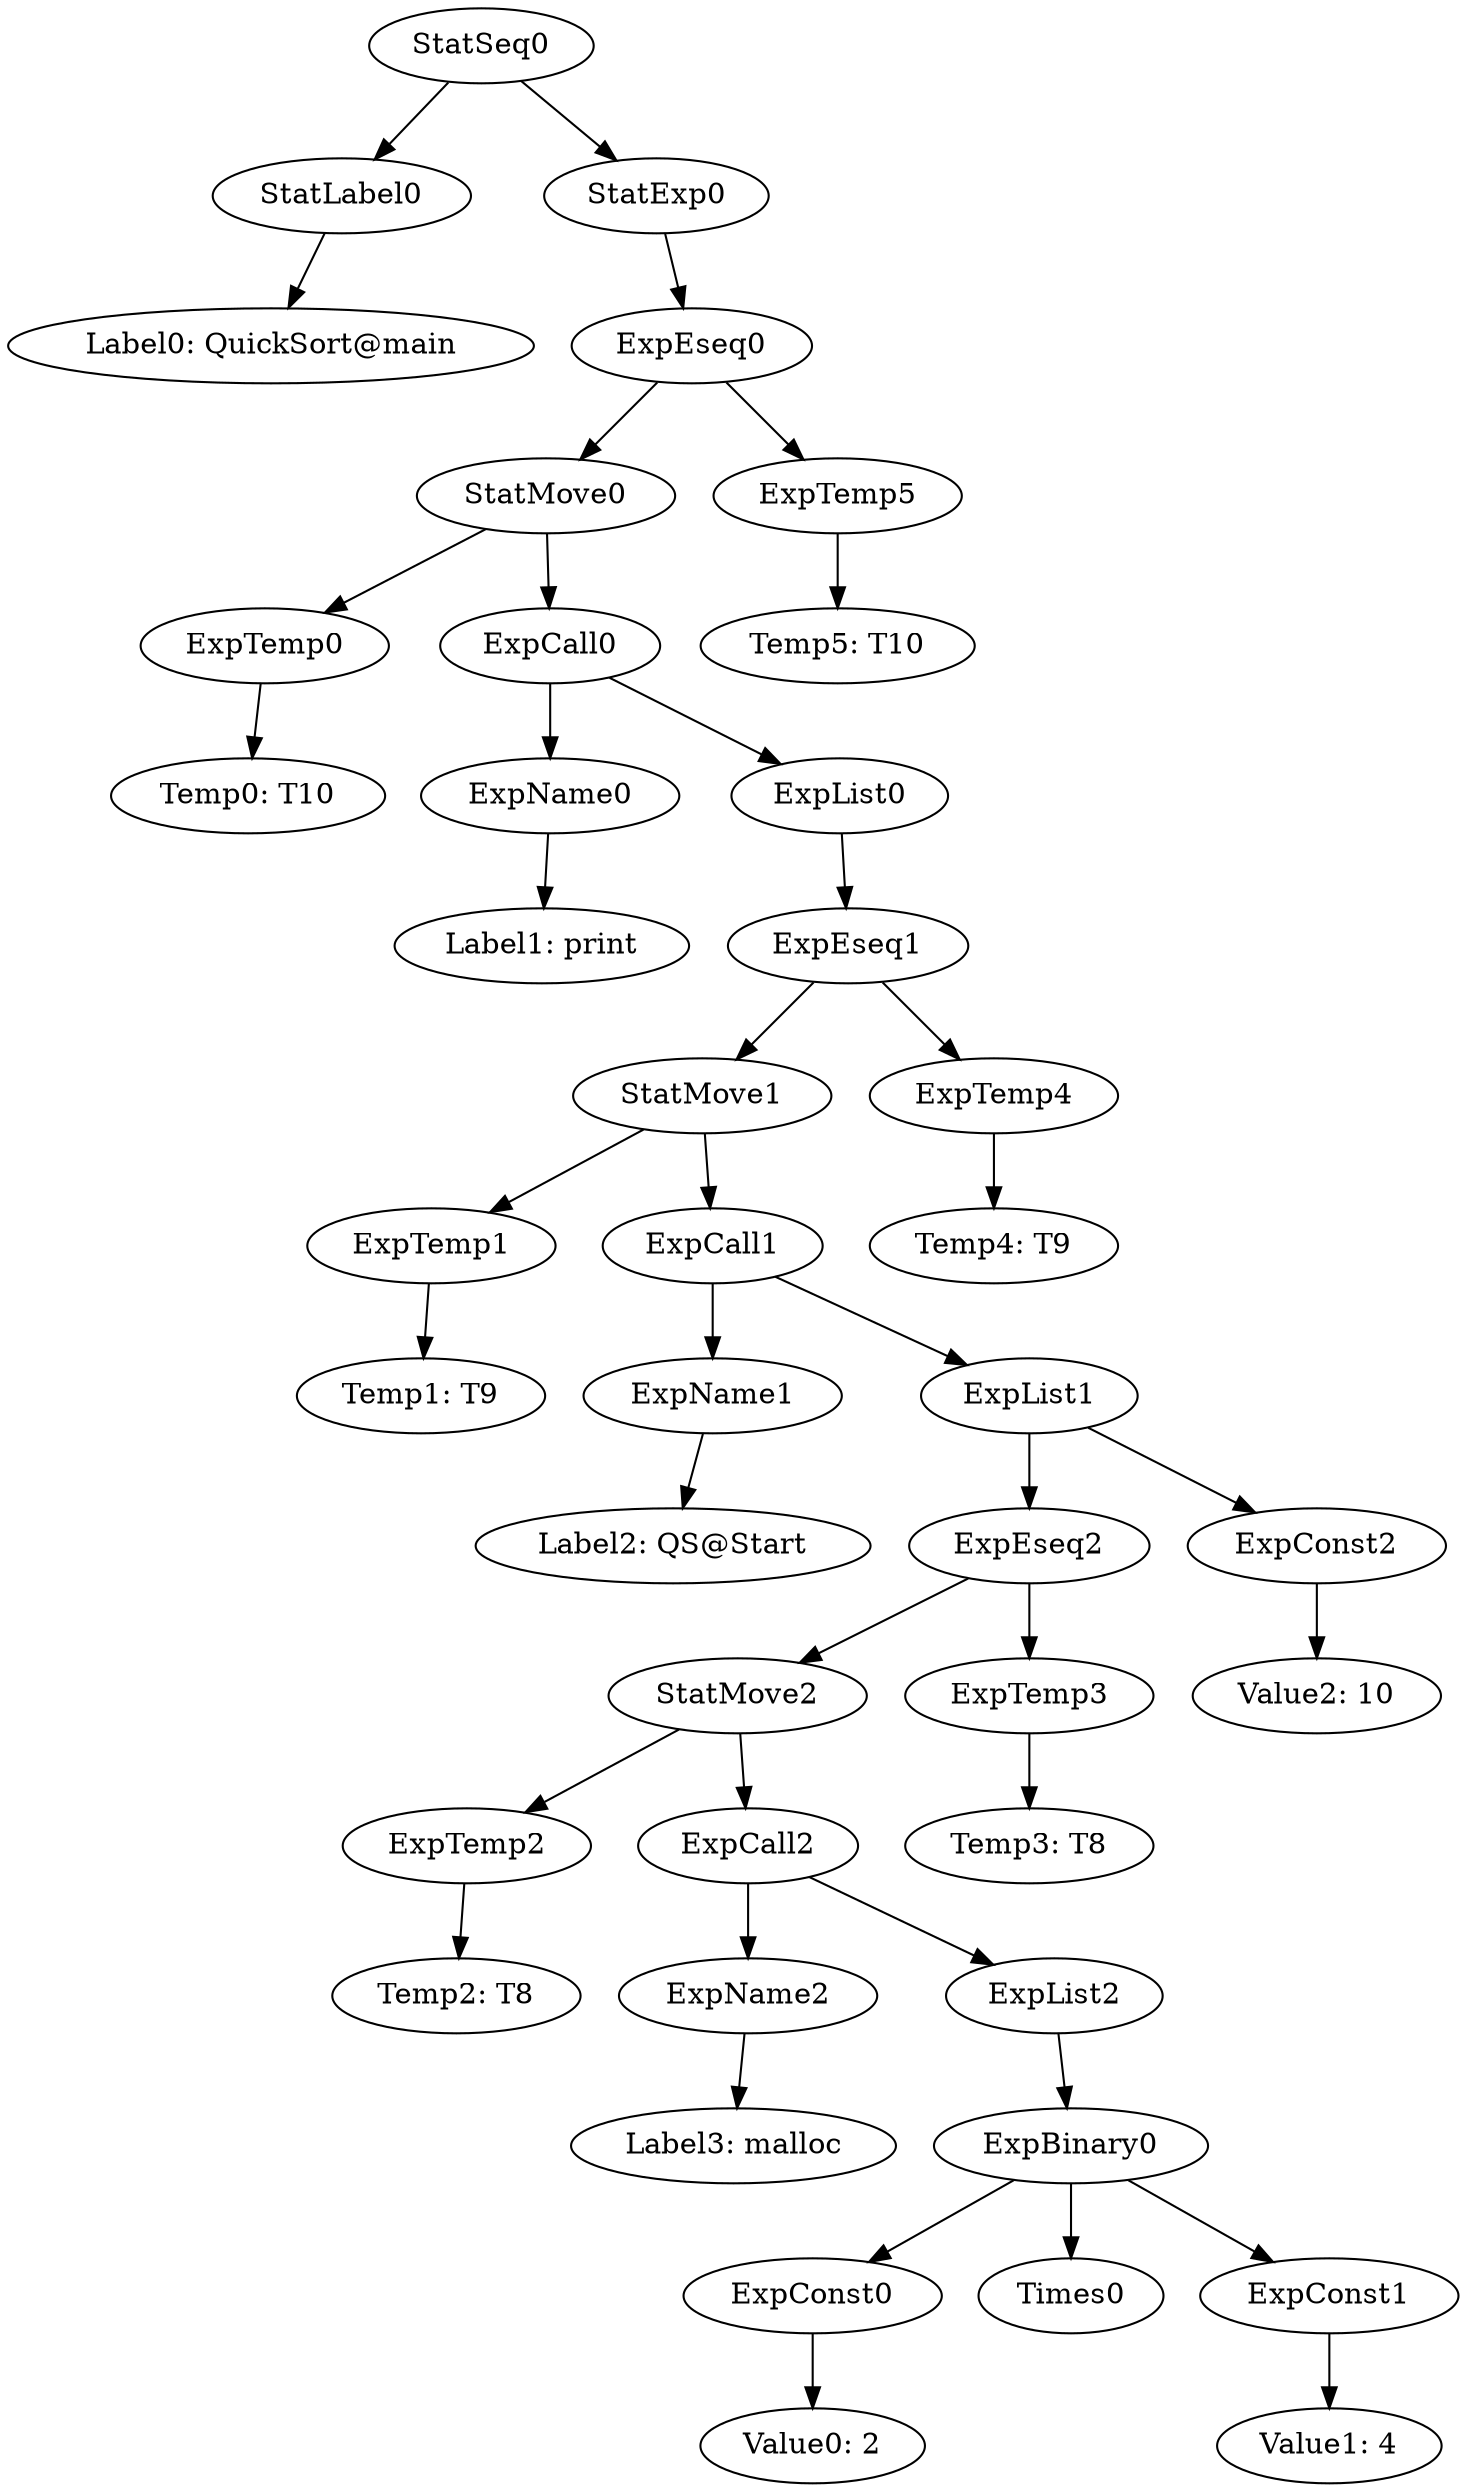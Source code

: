 digraph {
	ordering = out;
	StatExp0 -> ExpEseq0;
	ExpEseq0 -> StatMove0;
	ExpEseq0 -> ExpTemp5;
	ExpList0 -> ExpEseq1;
	ExpTemp4 -> "Temp4: T9";
	ExpName1 -> "Label2: QS@Start";
	StatMove1 -> ExpTemp1;
	StatMove1 -> ExpCall1;
	ExpConst1 -> "Value1: 4";
	ExpList1 -> ExpEseq2;
	ExpList1 -> ExpConst2;
	ExpCall0 -> ExpName0;
	ExpCall0 -> ExpList0;
	ExpName0 -> "Label1: print";
	StatLabel0 -> "Label0: QuickSort@main";
	ExpTemp3 -> "Temp3: T8";
	ExpTemp0 -> "Temp0: T10";
	ExpList2 -> ExpBinary0;
	ExpCall1 -> ExpName1;
	ExpCall1 -> ExpList1;
	ExpEseq1 -> StatMove1;
	ExpEseq1 -> ExpTemp4;
	StatMove0 -> ExpTemp0;
	StatMove0 -> ExpCall0;
	ExpTemp2 -> "Temp2: T8";
	StatMove2 -> ExpTemp2;
	StatMove2 -> ExpCall2;
	ExpTemp5 -> "Temp5: T10";
	ExpTemp1 -> "Temp1: T9";
	StatSeq0 -> StatLabel0;
	StatSeq0 -> StatExp0;
	ExpName2 -> "Label3: malloc";
	ExpConst0 -> "Value0: 2";
	ExpBinary0 -> ExpConst0;
	ExpBinary0 -> Times0;
	ExpBinary0 -> ExpConst1;
	ExpEseq2 -> StatMove2;
	ExpEseq2 -> ExpTemp3;
	ExpCall2 -> ExpName2;
	ExpCall2 -> ExpList2;
	ExpConst2 -> "Value2: 10";
}

